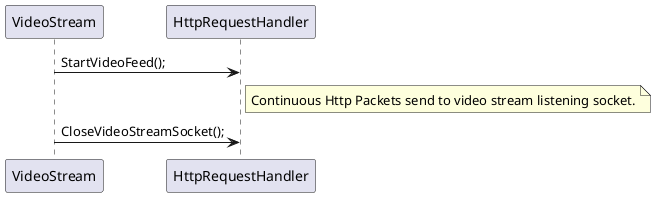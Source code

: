 @startuml
participant VideoStream
participant HttpRequestHandler
VideoStream->HttpRequestHandler : StartVideoFeed();
note right of HttpRequestHandler : Continuous Http Packets send to video stream listening socket. 
VideoStream->HttpRequestHandler : CloseVideoStreamSocket();
@enduml